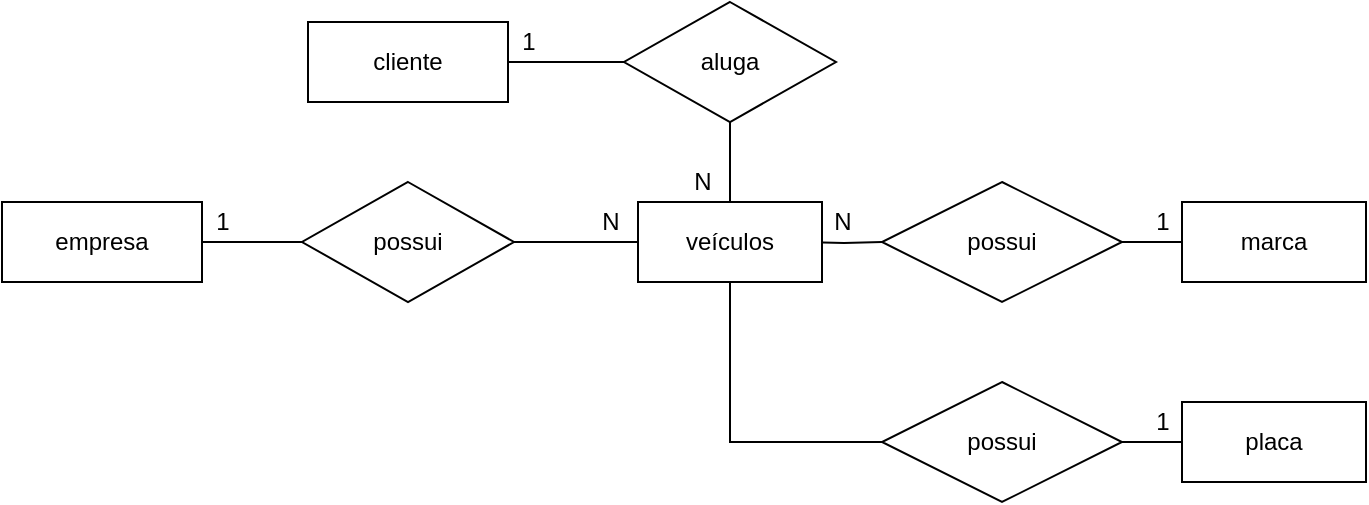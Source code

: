 <mxfile version="14.8.1" type="device"><diagram id="glusyx48MnNTO4NUs0tW" name="Page-1"><mxGraphModel dx="1038" dy="579" grid="1" gridSize="10" guides="1" tooltips="1" connect="1" arrows="1" fold="1" page="1" pageScale="1" pageWidth="827" pageHeight="1169" math="0" shadow="0"><root><mxCell id="0"/><mxCell id="1" parent="0"/><mxCell id="73mkY5xQYENDpkVRQZTO-6" style="edgeStyle=orthogonalEdgeStyle;rounded=0;orthogonalLoop=1;jettySize=auto;html=1;entryX=0;entryY=0.5;entryDx=0;entryDy=0;endArrow=none;endFill=0;" edge="1" parent="1" source="73mkY5xQYENDpkVRQZTO-2" target="73mkY5xQYENDpkVRQZTO-3"><mxGeometry relative="1" as="geometry"/></mxCell><mxCell id="73mkY5xQYENDpkVRQZTO-2" value="empresa" style="whiteSpace=wrap;html=1;align=center;" vertex="1" parent="1"><mxGeometry x="80" y="210" width="100" height="40" as="geometry"/></mxCell><mxCell id="73mkY5xQYENDpkVRQZTO-7" style="edgeStyle=orthogonalEdgeStyle;rounded=0;orthogonalLoop=1;jettySize=auto;html=1;entryX=0;entryY=0.5;entryDx=0;entryDy=0;endArrow=none;endFill=0;" edge="1" parent="1" source="73mkY5xQYENDpkVRQZTO-3" target="73mkY5xQYENDpkVRQZTO-4"><mxGeometry relative="1" as="geometry"/></mxCell><mxCell id="73mkY5xQYENDpkVRQZTO-3" value="possui" style="shape=rhombus;perimeter=rhombusPerimeter;whiteSpace=wrap;html=1;align=center;" vertex="1" parent="1"><mxGeometry x="230" y="200" width="106" height="60" as="geometry"/></mxCell><mxCell id="73mkY5xQYENDpkVRQZTO-14" style="edgeStyle=orthogonalEdgeStyle;rounded=0;orthogonalLoop=1;jettySize=auto;html=1;endArrow=none;endFill=0;" edge="1" parent="1" source="73mkY5xQYENDpkVRQZTO-4" target="73mkY5xQYENDpkVRQZTO-12"><mxGeometry relative="1" as="geometry"><Array as="points"><mxPoint x="444" y="330"/></Array></mxGeometry></mxCell><mxCell id="73mkY5xQYENDpkVRQZTO-15" style="edgeStyle=orthogonalEdgeStyle;rounded=0;orthogonalLoop=1;jettySize=auto;html=1;entryX=0;entryY=0.5;entryDx=0;entryDy=0;endArrow=none;endFill=0;" edge="1" parent="1" target="73mkY5xQYENDpkVRQZTO-10"><mxGeometry relative="1" as="geometry"><mxPoint x="480" y="230" as="sourcePoint"/></mxGeometry></mxCell><mxCell id="73mkY5xQYENDpkVRQZTO-4" value="veículos" style="whiteSpace=wrap;html=1;align=center;" vertex="1" parent="1"><mxGeometry x="398" y="210" width="92" height="40" as="geometry"/></mxCell><mxCell id="73mkY5xQYENDpkVRQZTO-8" value="1" style="text;html=1;align=center;verticalAlign=middle;resizable=0;points=[];autosize=1;strokeColor=none;" vertex="1" parent="1"><mxGeometry x="180" y="210" width="20" height="20" as="geometry"/></mxCell><mxCell id="73mkY5xQYENDpkVRQZTO-9" value="N" style="text;html=1;align=center;verticalAlign=middle;resizable=0;points=[];autosize=1;strokeColor=none;" vertex="1" parent="1"><mxGeometry x="374" y="210" width="20" height="20" as="geometry"/></mxCell><mxCell id="73mkY5xQYENDpkVRQZTO-18" style="edgeStyle=orthogonalEdgeStyle;rounded=0;orthogonalLoop=1;jettySize=auto;html=1;entryX=0;entryY=0.5;entryDx=0;entryDy=0;endArrow=none;endFill=0;" edge="1" parent="1" source="73mkY5xQYENDpkVRQZTO-10" target="73mkY5xQYENDpkVRQZTO-16"><mxGeometry relative="1" as="geometry"/></mxCell><mxCell id="73mkY5xQYENDpkVRQZTO-10" value="possui" style="shape=rhombus;perimeter=rhombusPerimeter;whiteSpace=wrap;html=1;align=center;" vertex="1" parent="1"><mxGeometry x="520" y="200" width="120" height="60" as="geometry"/></mxCell><mxCell id="73mkY5xQYENDpkVRQZTO-19" style="edgeStyle=orthogonalEdgeStyle;rounded=0;orthogonalLoop=1;jettySize=auto;html=1;entryX=0;entryY=0.5;entryDx=0;entryDy=0;endArrow=none;endFill=0;" edge="1" parent="1" source="73mkY5xQYENDpkVRQZTO-12" target="73mkY5xQYENDpkVRQZTO-17"><mxGeometry relative="1" as="geometry"/></mxCell><mxCell id="73mkY5xQYENDpkVRQZTO-12" value="possui" style="shape=rhombus;perimeter=rhombusPerimeter;whiteSpace=wrap;html=1;align=center;" vertex="1" parent="1"><mxGeometry x="520" y="300" width="120" height="60" as="geometry"/></mxCell><mxCell id="73mkY5xQYENDpkVRQZTO-16" value="marca" style="whiteSpace=wrap;html=1;align=center;" vertex="1" parent="1"><mxGeometry x="670" y="210" width="92" height="40" as="geometry"/></mxCell><mxCell id="73mkY5xQYENDpkVRQZTO-17" value="placa" style="whiteSpace=wrap;html=1;align=center;" vertex="1" parent="1"><mxGeometry x="670" y="310" width="92" height="40" as="geometry"/></mxCell><mxCell id="73mkY5xQYENDpkVRQZTO-20" value="N" style="text;html=1;align=center;verticalAlign=middle;resizable=0;points=[];autosize=1;strokeColor=none;" vertex="1" parent="1"><mxGeometry x="490" y="210" width="20" height="20" as="geometry"/></mxCell><mxCell id="73mkY5xQYENDpkVRQZTO-21" value="1" style="text;html=1;align=center;verticalAlign=middle;resizable=0;points=[];autosize=1;strokeColor=none;" vertex="1" parent="1"><mxGeometry x="650" y="210" width="20" height="20" as="geometry"/></mxCell><mxCell id="73mkY5xQYENDpkVRQZTO-22" value="1" style="text;html=1;align=center;verticalAlign=middle;resizable=0;points=[];autosize=1;strokeColor=none;" vertex="1" parent="1"><mxGeometry x="650" y="310" width="20" height="20" as="geometry"/></mxCell><mxCell id="73mkY5xQYENDpkVRQZTO-26" style="edgeStyle=orthogonalEdgeStyle;rounded=0;orthogonalLoop=1;jettySize=auto;html=1;entryX=0;entryY=0.5;entryDx=0;entryDy=0;endArrow=none;endFill=0;" edge="1" parent="1" source="73mkY5xQYENDpkVRQZTO-23" target="73mkY5xQYENDpkVRQZTO-25"><mxGeometry relative="1" as="geometry"/></mxCell><mxCell id="73mkY5xQYENDpkVRQZTO-23" value="cliente" style="whiteSpace=wrap;html=1;align=center;" vertex="1" parent="1"><mxGeometry x="233" y="120" width="100" height="40" as="geometry"/></mxCell><mxCell id="73mkY5xQYENDpkVRQZTO-27" style="edgeStyle=orthogonalEdgeStyle;rounded=0;orthogonalLoop=1;jettySize=auto;html=1;entryX=0.5;entryY=0;entryDx=0;entryDy=0;endArrow=none;endFill=0;" edge="1" parent="1" source="73mkY5xQYENDpkVRQZTO-25" target="73mkY5xQYENDpkVRQZTO-4"><mxGeometry relative="1" as="geometry"/></mxCell><mxCell id="73mkY5xQYENDpkVRQZTO-25" value="aluga" style="shape=rhombus;perimeter=rhombusPerimeter;whiteSpace=wrap;html=1;align=center;" vertex="1" parent="1"><mxGeometry x="391" y="110" width="106" height="60" as="geometry"/></mxCell><mxCell id="73mkY5xQYENDpkVRQZTO-28" value="1" style="text;html=1;align=center;verticalAlign=middle;resizable=0;points=[];autosize=1;strokeColor=none;" vertex="1" parent="1"><mxGeometry x="333" y="120" width="20" height="20" as="geometry"/></mxCell><mxCell id="73mkY5xQYENDpkVRQZTO-30" value="N" style="text;html=1;align=center;verticalAlign=middle;resizable=0;points=[];autosize=1;strokeColor=none;" vertex="1" parent="1"><mxGeometry x="420" y="190" width="20" height="20" as="geometry"/></mxCell></root></mxGraphModel></diagram></mxfile>